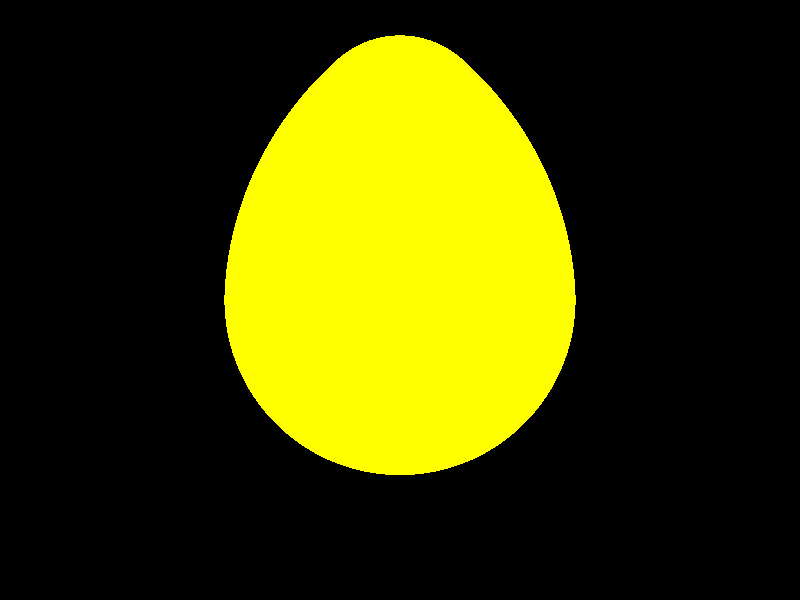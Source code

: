 #include "colors.inc"

light_source {
    <4, 5, -6>, color rgb <1, 1, 1>
}

camera {
    location <0, 5, -10>
    look_at <0, 0, 0>
    up <0, 1, 0>
    angle 45
}

ovus {
    2, 1
    pigment{
        color rgb <1,1,0>
    }
}